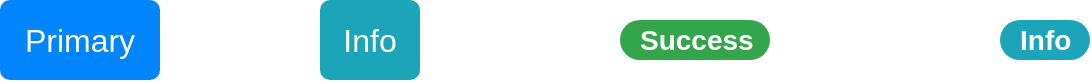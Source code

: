 <mxfile version="12.8.5" type="github">
  <diagram id="WhuIPjt1q37hJK_PM4UL" name="Page-1">
    <mxGraphModel dx="868" dy="482" grid="1" gridSize="10" guides="1" tooltips="1" connect="1" arrows="1" fold="1" page="1" pageScale="1" pageWidth="827" pageHeight="1169" math="0" shadow="0">
      <root>
        <mxCell id="0" />
        <mxCell id="1" parent="0" />
        <mxCell id="y2-Z6peCjslNbP9H-hhl-1" value="Primary" style="html=1;shadow=0;dashed=0;shape=mxgraph.bootstrap.rrect;rSize=5;strokeColor=none;strokeWidth=1;fillColor=#0085FC;fontColor=#FFFFFF;whiteSpace=wrap;align=center;verticalAlign=middle;spacingLeft=0;fontStyle=0;fontSize=16;spacing=5;" vertex="1" parent="1">
          <mxGeometry x="130" y="160" width="80" height="40" as="geometry" />
        </mxCell>
        <mxCell id="y2-Z6peCjslNbP9H-hhl-2" value="Info" style="html=1;shadow=0;dashed=0;shape=mxgraph.bootstrap.rrect;rSize=5;strokeColor=none;strokeWidth=1;fillColor=#1CA5B8;fontColor=#FFFFFF;whiteSpace=wrap;align=center;verticalAlign=middle;spacingLeft=0;fontStyle=0;fontSize=16;spacing=5;" vertex="1" parent="1">
          <mxGeometry x="290" y="160" width="50" height="40" as="geometry" />
        </mxCell>
        <mxCell id="y2-Z6peCjslNbP9H-hhl-3" value="Success" style="rounded=1;whiteSpace=wrap;html=1;arcSize=50;strokeColor=none;strokeWidth=1;fillColor=#33A64C;fontColor=#FFFFFF;whiteSpace=wrap;align=left;verticalAlign=middle;spacingLeft=0;fontStyle=1;fontSize=14;spacing=10;" vertex="1" parent="1">
          <mxGeometry x="440" y="170" width="75" height="20" as="geometry" />
        </mxCell>
        <mxCell id="y2-Z6peCjslNbP9H-hhl-4" value="Info" style="rounded=1;whiteSpace=wrap;html=1;arcSize=50;strokeColor=none;strokeWidth=1;fillColor=#1CA5B8;fontColor=#ffffff;whiteSpace=wrap;align=left;verticalAlign=middle;spacingLeft=0;fontStyle=1;fontSize=14;spacing=10;" vertex="1" parent="1">
          <mxGeometry x="630" y="170" width="45" height="20" as="geometry" />
        </mxCell>
      </root>
    </mxGraphModel>
  </diagram>
</mxfile>
